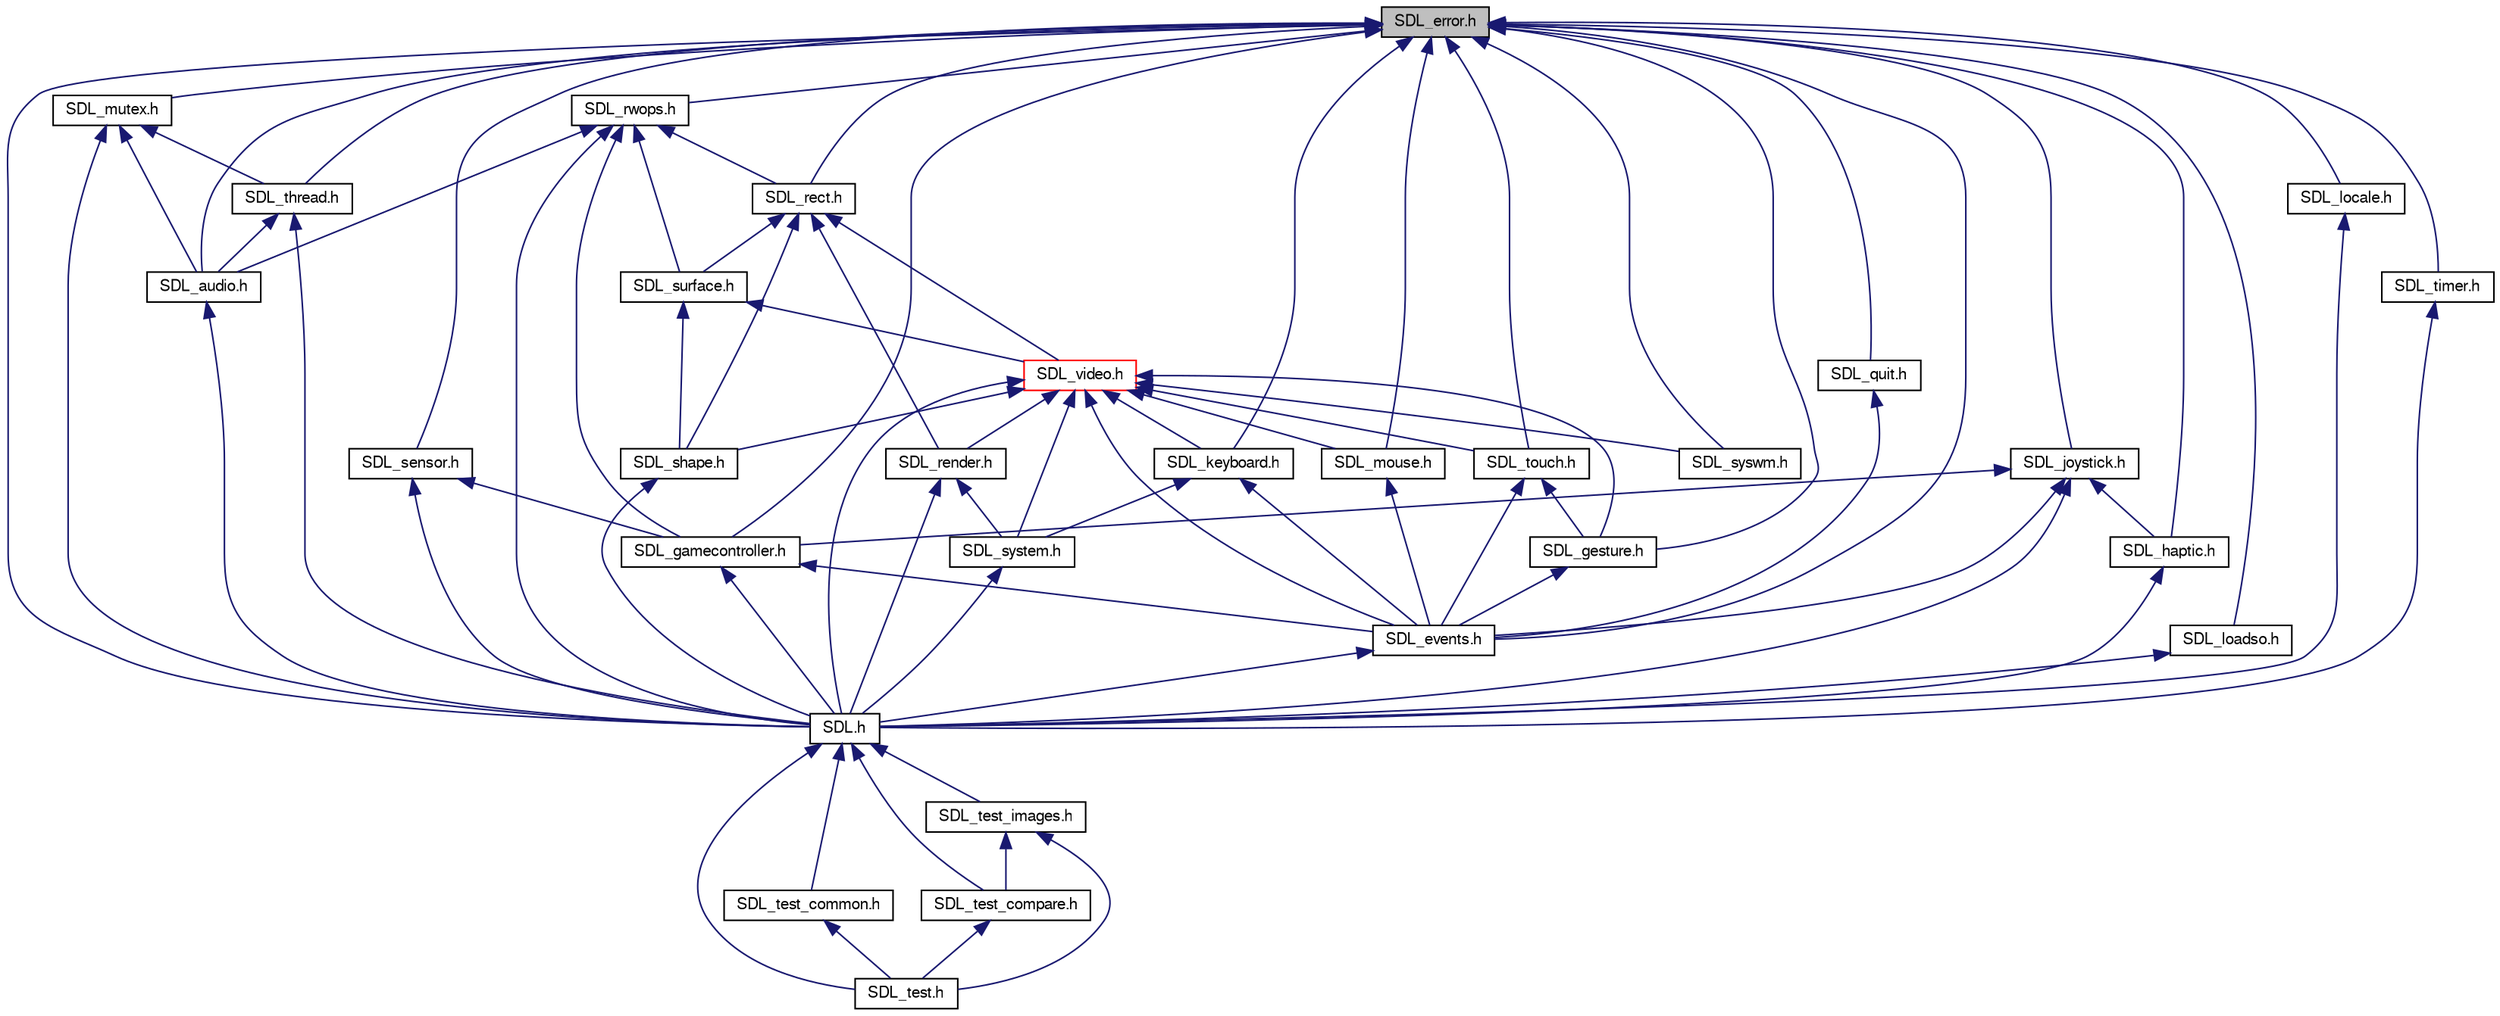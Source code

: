 digraph "SDL_error.h"
{
 // LATEX_PDF_SIZE
  edge [fontname="FreeSans",fontsize="10",labelfontname="FreeSans",labelfontsize="10"];
  node [fontname="FreeSans",fontsize="10",shape=record];
  Node1 [label="SDL_error.h",height=0.2,width=0.4,color="black", fillcolor="grey75", style="filled", fontcolor="black",tooltip=" "];
  Node1 -> Node2 [dir="back",color="midnightblue",fontsize="10",style="solid",fontname="FreeSans"];
  Node2 [label="SDL.h",height=0.2,width=0.4,color="black", fillcolor="white", style="filled",URL="$de/ddc/_s_d_l_8h.html",tooltip=" "];
  Node2 -> Node3 [dir="back",color="midnightblue",fontsize="10",style="solid",fontname="FreeSans"];
  Node3 [label="SDL_test.h",height=0.2,width=0.4,color="black", fillcolor="white", style="filled",URL="$dd/d3b/_s_d_l__test_8h.html",tooltip=" "];
  Node2 -> Node4 [dir="back",color="midnightblue",fontsize="10",style="solid",fontname="FreeSans"];
  Node4 [label="SDL_test_common.h",height=0.2,width=0.4,color="black", fillcolor="white", style="filled",URL="$dc/dc7/_s_d_l__test__common_8h.html",tooltip=" "];
  Node4 -> Node3 [dir="back",color="midnightblue",fontsize="10",style="solid",fontname="FreeSans"];
  Node2 -> Node5 [dir="back",color="midnightblue",fontsize="10",style="solid",fontname="FreeSans"];
  Node5 [label="SDL_test_compare.h",height=0.2,width=0.4,color="black", fillcolor="white", style="filled",URL="$d8/d59/_s_d_l__test__compare_8h.html",tooltip=" "];
  Node5 -> Node3 [dir="back",color="midnightblue",fontsize="10",style="solid",fontname="FreeSans"];
  Node2 -> Node6 [dir="back",color="midnightblue",fontsize="10",style="solid",fontname="FreeSans"];
  Node6 [label="SDL_test_images.h",height=0.2,width=0.4,color="black", fillcolor="white", style="filled",URL="$d4/d55/_s_d_l__test__images_8h.html",tooltip=" "];
  Node6 -> Node3 [dir="back",color="midnightblue",fontsize="10",style="solid",fontname="FreeSans"];
  Node6 -> Node5 [dir="back",color="midnightblue",fontsize="10",style="solid",fontname="FreeSans"];
  Node1 -> Node7 [dir="back",color="midnightblue",fontsize="10",style="solid",fontname="FreeSans"];
  Node7 [label="SDL_audio.h",height=0.2,width=0.4,color="black", fillcolor="white", style="filled",URL="$d3/d78/_s_d_l__audio_8h.html",tooltip=" "];
  Node7 -> Node2 [dir="back",color="midnightblue",fontsize="10",style="solid",fontname="FreeSans"];
  Node1 -> Node8 [dir="back",color="midnightblue",fontsize="10",style="solid",fontname="FreeSans"];
  Node8 [label="SDL_events.h",height=0.2,width=0.4,color="black", fillcolor="white", style="filled",URL="$d9/d42/_s_d_l__events_8h.html",tooltip=" "];
  Node8 -> Node2 [dir="back",color="midnightblue",fontsize="10",style="solid",fontname="FreeSans"];
  Node1 -> Node9 [dir="back",color="midnightblue",fontsize="10",style="solid",fontname="FreeSans"];
  Node9 [label="SDL_gamecontroller.h",height=0.2,width=0.4,color="black", fillcolor="white", style="filled",URL="$d0/d47/_s_d_l__gamecontroller_8h.html",tooltip=" "];
  Node9 -> Node2 [dir="back",color="midnightblue",fontsize="10",style="solid",fontname="FreeSans"];
  Node9 -> Node8 [dir="back",color="midnightblue",fontsize="10",style="solid",fontname="FreeSans"];
  Node1 -> Node10 [dir="back",color="midnightblue",fontsize="10",style="solid",fontname="FreeSans"];
  Node10 [label="SDL_gesture.h",height=0.2,width=0.4,color="black", fillcolor="white", style="filled",URL="$de/da1/_s_d_l__gesture_8h.html",tooltip=" "];
  Node10 -> Node8 [dir="back",color="midnightblue",fontsize="10",style="solid",fontname="FreeSans"];
  Node1 -> Node11 [dir="back",color="midnightblue",fontsize="10",style="solid",fontname="FreeSans"];
  Node11 [label="SDL_haptic.h",height=0.2,width=0.4,color="black", fillcolor="white", style="filled",URL="$dc/d3c/_s_d_l__haptic_8h.html",tooltip="The SDL haptic subsystem allows you to control haptic (force feedback) devices."];
  Node11 -> Node2 [dir="back",color="midnightblue",fontsize="10",style="solid",fontname="FreeSans"];
  Node1 -> Node12 [dir="back",color="midnightblue",fontsize="10",style="solid",fontname="FreeSans"];
  Node12 [label="SDL_joystick.h",height=0.2,width=0.4,color="black", fillcolor="white", style="filled",URL="$dd/d00/_s_d_l__joystick_8h.html",tooltip=" "];
  Node12 -> Node2 [dir="back",color="midnightblue",fontsize="10",style="solid",fontname="FreeSans"];
  Node12 -> Node8 [dir="back",color="midnightblue",fontsize="10",style="solid",fontname="FreeSans"];
  Node12 -> Node9 [dir="back",color="midnightblue",fontsize="10",style="solid",fontname="FreeSans"];
  Node12 -> Node11 [dir="back",color="midnightblue",fontsize="10",style="solid",fontname="FreeSans"];
  Node1 -> Node13 [dir="back",color="midnightblue",fontsize="10",style="solid",fontname="FreeSans"];
  Node13 [label="SDL_keyboard.h",height=0.2,width=0.4,color="black", fillcolor="white", style="filled",URL="$d3/d07/_s_d_l__keyboard_8h.html",tooltip=" "];
  Node13 -> Node8 [dir="back",color="midnightblue",fontsize="10",style="solid",fontname="FreeSans"];
  Node13 -> Node14 [dir="back",color="midnightblue",fontsize="10",style="solid",fontname="FreeSans"];
  Node14 [label="SDL_system.h",height=0.2,width=0.4,color="black", fillcolor="white", style="filled",URL="$d9/d7c/_s_d_l__system_8h.html",tooltip=" "];
  Node14 -> Node2 [dir="back",color="midnightblue",fontsize="10",style="solid",fontname="FreeSans"];
  Node1 -> Node15 [dir="back",color="midnightblue",fontsize="10",style="solid",fontname="FreeSans"];
  Node15 [label="SDL_loadso.h",height=0.2,width=0.4,color="black", fillcolor="white", style="filled",URL="$d6/dd4/_s_d_l__loadso_8h.html",tooltip=" "];
  Node15 -> Node2 [dir="back",color="midnightblue",fontsize="10",style="solid",fontname="FreeSans"];
  Node1 -> Node16 [dir="back",color="midnightblue",fontsize="10",style="solid",fontname="FreeSans"];
  Node16 [label="SDL_locale.h",height=0.2,width=0.4,color="black", fillcolor="white", style="filled",URL="$de/dbd/_s_d_l__locale_8h.html",tooltip=" "];
  Node16 -> Node2 [dir="back",color="midnightblue",fontsize="10",style="solid",fontname="FreeSans"];
  Node1 -> Node17 [dir="back",color="midnightblue",fontsize="10",style="solid",fontname="FreeSans"];
  Node17 [label="SDL_mouse.h",height=0.2,width=0.4,color="black", fillcolor="white", style="filled",URL="$d5/d62/_s_d_l__mouse_8h.html",tooltip=" "];
  Node17 -> Node8 [dir="back",color="midnightblue",fontsize="10",style="solid",fontname="FreeSans"];
  Node1 -> Node18 [dir="back",color="midnightblue",fontsize="10",style="solid",fontname="FreeSans"];
  Node18 [label="SDL_mutex.h",height=0.2,width=0.4,color="black", fillcolor="white", style="filled",URL="$d2/d09/_s_d_l__mutex_8h.html",tooltip=" "];
  Node18 -> Node2 [dir="back",color="midnightblue",fontsize="10",style="solid",fontname="FreeSans"];
  Node18 -> Node7 [dir="back",color="midnightblue",fontsize="10",style="solid",fontname="FreeSans"];
  Node18 -> Node19 [dir="back",color="midnightblue",fontsize="10",style="solid",fontname="FreeSans"];
  Node19 [label="SDL_thread.h",height=0.2,width=0.4,color="black", fillcolor="white", style="filled",URL="$d8/ded/_s_d_l__thread_8h.html",tooltip=" "];
  Node19 -> Node2 [dir="back",color="midnightblue",fontsize="10",style="solid",fontname="FreeSans"];
  Node19 -> Node7 [dir="back",color="midnightblue",fontsize="10",style="solid",fontname="FreeSans"];
  Node1 -> Node20 [dir="back",color="midnightblue",fontsize="10",style="solid",fontname="FreeSans"];
  Node20 [label="SDL_quit.h",height=0.2,width=0.4,color="black", fillcolor="white", style="filled",URL="$d9/d3c/_s_d_l__quit_8h.html",tooltip=" "];
  Node20 -> Node8 [dir="back",color="midnightblue",fontsize="10",style="solid",fontname="FreeSans"];
  Node1 -> Node21 [dir="back",color="midnightblue",fontsize="10",style="solid",fontname="FreeSans"];
  Node21 [label="SDL_rect.h",height=0.2,width=0.4,color="black", fillcolor="white", style="filled",URL="$d5/d41/_s_d_l__rect_8h.html",tooltip=" "];
  Node21 -> Node22 [dir="back",color="midnightblue",fontsize="10",style="solid",fontname="FreeSans"];
  Node22 [label="SDL_render.h",height=0.2,width=0.4,color="black", fillcolor="white", style="filled",URL="$d6/d30/_s_d_l__render_8h.html",tooltip=" "];
  Node22 -> Node2 [dir="back",color="midnightblue",fontsize="10",style="solid",fontname="FreeSans"];
  Node22 -> Node14 [dir="back",color="midnightblue",fontsize="10",style="solid",fontname="FreeSans"];
  Node21 -> Node23 [dir="back",color="midnightblue",fontsize="10",style="solid",fontname="FreeSans"];
  Node23 [label="SDL_shape.h",height=0.2,width=0.4,color="black", fillcolor="white", style="filled",URL="$dc/d20/_s_d_l__shape_8h.html",tooltip=" "];
  Node23 -> Node2 [dir="back",color="midnightblue",fontsize="10",style="solid",fontname="FreeSans"];
  Node21 -> Node24 [dir="back",color="midnightblue",fontsize="10",style="solid",fontname="FreeSans"];
  Node24 [label="SDL_surface.h",height=0.2,width=0.4,color="black", fillcolor="white", style="filled",URL="$d4/d6d/_s_d_l__surface_8h.html",tooltip=" "];
  Node24 -> Node23 [dir="back",color="midnightblue",fontsize="10",style="solid",fontname="FreeSans"];
  Node24 -> Node25 [dir="back",color="midnightblue",fontsize="10",style="solid",fontname="FreeSans"];
  Node25 [label="SDL_video.h",height=0.2,width=0.4,color="red", fillcolor="white", style="filled",URL="$dc/d64/_s_d_l__video_8h.html",tooltip=" "];
  Node25 -> Node2 [dir="back",color="midnightblue",fontsize="10",style="solid",fontname="FreeSans"];
  Node25 -> Node8 [dir="back",color="midnightblue",fontsize="10",style="solid",fontname="FreeSans"];
  Node25 -> Node10 [dir="back",color="midnightblue",fontsize="10",style="solid",fontname="FreeSans"];
  Node25 -> Node13 [dir="back",color="midnightblue",fontsize="10",style="solid",fontname="FreeSans"];
  Node25 -> Node17 [dir="back",color="midnightblue",fontsize="10",style="solid",fontname="FreeSans"];
  Node25 -> Node22 [dir="back",color="midnightblue",fontsize="10",style="solid",fontname="FreeSans"];
  Node25 -> Node23 [dir="back",color="midnightblue",fontsize="10",style="solid",fontname="FreeSans"];
  Node25 -> Node14 [dir="back",color="midnightblue",fontsize="10",style="solid",fontname="FreeSans"];
  Node25 -> Node28 [dir="back",color="midnightblue",fontsize="10",style="solid",fontname="FreeSans"];
  Node28 [label="SDL_syswm.h",height=0.2,width=0.4,color="black", fillcolor="white", style="filled",URL="$de/df3/_s_d_l__syswm_8h.html",tooltip=" "];
  Node25 -> Node29 [dir="back",color="midnightblue",fontsize="10",style="solid",fontname="FreeSans"];
  Node29 [label="SDL_touch.h",height=0.2,width=0.4,color="black", fillcolor="white", style="filled",URL="$da/dc2/_s_d_l__touch_8h.html",tooltip=" "];
  Node29 -> Node8 [dir="back",color="midnightblue",fontsize="10",style="solid",fontname="FreeSans"];
  Node29 -> Node10 [dir="back",color="midnightblue",fontsize="10",style="solid",fontname="FreeSans"];
  Node21 -> Node25 [dir="back",color="midnightblue",fontsize="10",style="solid",fontname="FreeSans"];
  Node1 -> Node31 [dir="back",color="midnightblue",fontsize="10",style="solid",fontname="FreeSans"];
  Node31 [label="SDL_rwops.h",height=0.2,width=0.4,color="black", fillcolor="white", style="filled",URL="$d6/d73/_s_d_l__rwops_8h.html",tooltip=" "];
  Node31 -> Node2 [dir="back",color="midnightblue",fontsize="10",style="solid",fontname="FreeSans"];
  Node31 -> Node7 [dir="back",color="midnightblue",fontsize="10",style="solid",fontname="FreeSans"];
  Node31 -> Node9 [dir="back",color="midnightblue",fontsize="10",style="solid",fontname="FreeSans"];
  Node31 -> Node21 [dir="back",color="midnightblue",fontsize="10",style="solid",fontname="FreeSans"];
  Node31 -> Node24 [dir="back",color="midnightblue",fontsize="10",style="solid",fontname="FreeSans"];
  Node1 -> Node32 [dir="back",color="midnightblue",fontsize="10",style="solid",fontname="FreeSans"];
  Node32 [label="SDL_sensor.h",height=0.2,width=0.4,color="black", fillcolor="white", style="filled",URL="$de/d7b/_s_d_l__sensor_8h.html",tooltip=" "];
  Node32 -> Node2 [dir="back",color="midnightblue",fontsize="10",style="solid",fontname="FreeSans"];
  Node32 -> Node9 [dir="back",color="midnightblue",fontsize="10",style="solid",fontname="FreeSans"];
  Node1 -> Node28 [dir="back",color="midnightblue",fontsize="10",style="solid",fontname="FreeSans"];
  Node1 -> Node19 [dir="back",color="midnightblue",fontsize="10",style="solid",fontname="FreeSans"];
  Node1 -> Node33 [dir="back",color="midnightblue",fontsize="10",style="solid",fontname="FreeSans"];
  Node33 [label="SDL_timer.h",height=0.2,width=0.4,color="black", fillcolor="white", style="filled",URL="$de/d46/_s_d_l__timer_8h.html",tooltip=" "];
  Node33 -> Node2 [dir="back",color="midnightblue",fontsize="10",style="solid",fontname="FreeSans"];
  Node1 -> Node29 [dir="back",color="midnightblue",fontsize="10",style="solid",fontname="FreeSans"];
}
